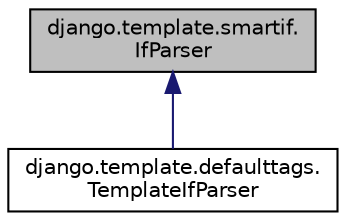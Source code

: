 digraph "django.template.smartif.IfParser"
{
 // LATEX_PDF_SIZE
  edge [fontname="Helvetica",fontsize="10",labelfontname="Helvetica",labelfontsize="10"];
  node [fontname="Helvetica",fontsize="10",shape=record];
  Node1 [label="django.template.smartif.\lIfParser",height=0.2,width=0.4,color="black", fillcolor="grey75", style="filled", fontcolor="black",tooltip=" "];
  Node1 -> Node2 [dir="back",color="midnightblue",fontsize="10",style="solid",fontname="Helvetica"];
  Node2 [label="django.template.defaulttags.\lTemplateIfParser",height=0.2,width=0.4,color="black", fillcolor="white", style="filled",URL="$d1/d38/classdjango_1_1template_1_1defaulttags_1_1_template_if_parser.html",tooltip=" "];
}
